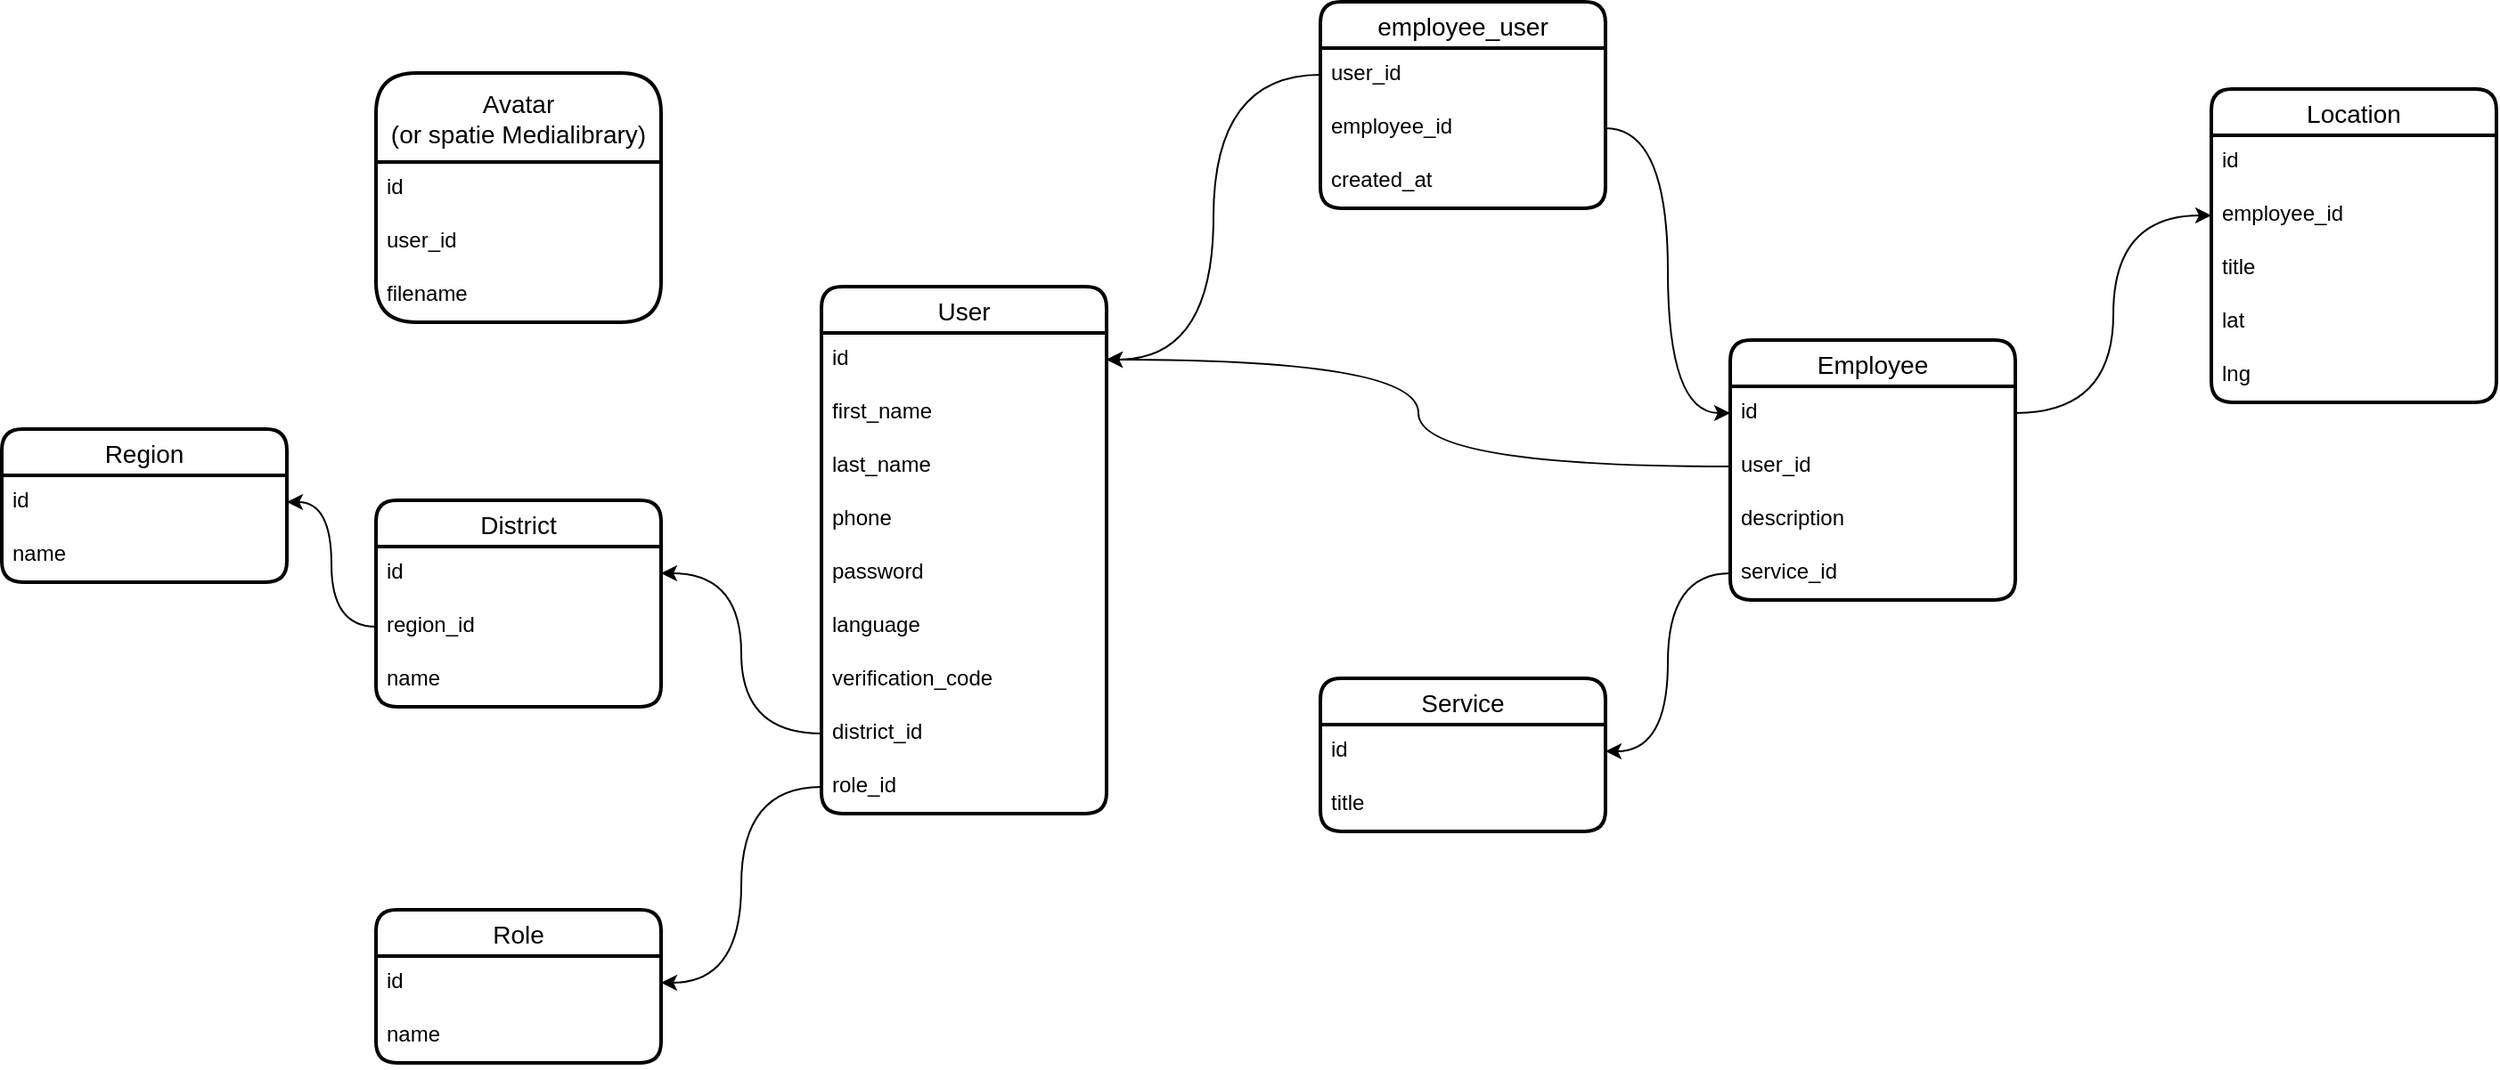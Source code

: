 <mxfile version="22.0.4" type="github">
  <diagram name="Страница — 1" id="2N1QUmSZxT2NIPjGcs7j">
    <mxGraphModel dx="3341" dy="882" grid="1" gridSize="10" guides="1" tooltips="1" connect="1" arrows="1" fold="1" page="1" pageScale="1" pageWidth="827" pageHeight="1169" math="0" shadow="0">
      <root>
        <mxCell id="0" />
        <mxCell id="1" parent="0" />
        <mxCell id="2I3r19eGrK2RQa2vnFou-1" value="User" style="swimlane;fontStyle=0;childLayout=stackLayout;horizontal=1;startSize=26;horizontalStack=0;resizeParent=1;resizeParentMax=0;resizeLast=0;collapsible=1;marginBottom=0;align=center;fontSize=14;strokeWidth=2;rounded=1;shadow=0;glass=0;swimlaneLine=1;" parent="1" vertex="1">
          <mxGeometry x="-1160" y="520" width="160" height="296" as="geometry" />
        </mxCell>
        <mxCell id="2I3r19eGrK2RQa2vnFou-2" value="id" style="text;strokeColor=none;fillColor=none;spacingLeft=4;spacingRight=4;overflow=hidden;rotatable=0;points=[[0,0.5],[1,0.5]];portConstraint=eastwest;fontSize=12;whiteSpace=wrap;html=1;" parent="2I3r19eGrK2RQa2vnFou-1" vertex="1">
          <mxGeometry y="26" width="160" height="30" as="geometry" />
        </mxCell>
        <mxCell id="2I3r19eGrK2RQa2vnFou-3" value="first_name" style="text;strokeColor=none;fillColor=none;spacingLeft=4;spacingRight=4;overflow=hidden;rotatable=0;points=[[0,0.5],[1,0.5]];portConstraint=eastwest;fontSize=12;whiteSpace=wrap;html=1;" parent="2I3r19eGrK2RQa2vnFou-1" vertex="1">
          <mxGeometry y="56" width="160" height="30" as="geometry" />
        </mxCell>
        <mxCell id="lRaPZz0jx-IREIaynewJ-7" value="last_name" style="text;strokeColor=none;fillColor=none;spacingLeft=4;spacingRight=4;overflow=hidden;rotatable=0;points=[[0,0.5],[1,0.5]];portConstraint=eastwest;fontSize=12;whiteSpace=wrap;html=1;" vertex="1" parent="2I3r19eGrK2RQa2vnFou-1">
          <mxGeometry y="86" width="160" height="30" as="geometry" />
        </mxCell>
        <mxCell id="2I3r19eGrK2RQa2vnFou-5" value="phone" style="text;strokeColor=none;fillColor=none;spacingLeft=4;spacingRight=4;overflow=hidden;rotatable=0;points=[[0,0.5],[1,0.5]];portConstraint=eastwest;fontSize=12;whiteSpace=wrap;html=1;" parent="2I3r19eGrK2RQa2vnFou-1" vertex="1">
          <mxGeometry y="116" width="160" height="30" as="geometry" />
        </mxCell>
        <mxCell id="2I3r19eGrK2RQa2vnFou-7" value="password" style="text;strokeColor=none;fillColor=none;spacingLeft=4;spacingRight=4;overflow=hidden;rotatable=0;points=[[0,0.5],[1,0.5]];portConstraint=eastwest;fontSize=12;whiteSpace=wrap;html=1;" parent="2I3r19eGrK2RQa2vnFou-1" vertex="1">
          <mxGeometry y="146" width="160" height="30" as="geometry" />
        </mxCell>
        <mxCell id="lRaPZz0jx-IREIaynewJ-24" value="language" style="text;strokeColor=none;fillColor=none;spacingLeft=4;spacingRight=4;overflow=hidden;rotatable=0;points=[[0,0.5],[1,0.5]];portConstraint=eastwest;fontSize=12;whiteSpace=wrap;html=1;" vertex="1" parent="2I3r19eGrK2RQa2vnFou-1">
          <mxGeometry y="176" width="160" height="30" as="geometry" />
        </mxCell>
        <mxCell id="lRaPZz0jx-IREIaynewJ-1" value="verification_code" style="text;strokeColor=none;fillColor=none;spacingLeft=4;spacingRight=4;overflow=hidden;rotatable=0;points=[[0,0.5],[1,0.5]];portConstraint=eastwest;fontSize=12;whiteSpace=wrap;html=1;" vertex="1" parent="2I3r19eGrK2RQa2vnFou-1">
          <mxGeometry y="206" width="160" height="30" as="geometry" />
        </mxCell>
        <mxCell id="lRaPZz0jx-IREIaynewJ-25" value="district_id" style="text;strokeColor=none;fillColor=none;spacingLeft=4;spacingRight=4;overflow=hidden;rotatable=0;points=[[0,0.5],[1,0.5]];portConstraint=eastwest;fontSize=12;whiteSpace=wrap;html=1;" vertex="1" parent="2I3r19eGrK2RQa2vnFou-1">
          <mxGeometry y="236" width="160" height="30" as="geometry" />
        </mxCell>
        <mxCell id="2I3r19eGrK2RQa2vnFou-8" value="role_id" style="text;strokeColor=none;fillColor=none;spacingLeft=4;spacingRight=4;overflow=hidden;rotatable=0;points=[[0,0.5],[1,0.5]];portConstraint=eastwest;fontSize=12;whiteSpace=wrap;html=1;" parent="2I3r19eGrK2RQa2vnFou-1" vertex="1">
          <mxGeometry y="266" width="160" height="30" as="geometry" />
        </mxCell>
        <mxCell id="2I3r19eGrK2RQa2vnFou-17" value="Service" style="swimlane;fontStyle=0;childLayout=stackLayout;horizontal=1;startSize=26;horizontalStack=0;resizeParent=1;resizeParentMax=0;resizeLast=0;collapsible=1;marginBottom=0;align=center;fontSize=14;strokeWidth=2;rounded=1;shadow=0;glass=0;swimlaneLine=1;" parent="1" vertex="1">
          <mxGeometry x="-880" y="740" width="160" height="86" as="geometry" />
        </mxCell>
        <mxCell id="2I3r19eGrK2RQa2vnFou-18" value="id" style="text;strokeColor=none;fillColor=none;spacingLeft=4;spacingRight=4;overflow=hidden;rotatable=0;points=[[0,0.5],[1,0.5]];portConstraint=eastwest;fontSize=12;whiteSpace=wrap;html=1;" parent="2I3r19eGrK2RQa2vnFou-17" vertex="1">
          <mxGeometry y="26" width="160" height="30" as="geometry" />
        </mxCell>
        <mxCell id="2I3r19eGrK2RQa2vnFou-19" value="title" style="text;strokeColor=none;fillColor=none;spacingLeft=4;spacingRight=4;overflow=hidden;rotatable=0;points=[[0,0.5],[1,0.5]];portConstraint=eastwest;fontSize=12;whiteSpace=wrap;html=1;" parent="2I3r19eGrK2RQa2vnFou-17" vertex="1">
          <mxGeometry y="56" width="160" height="30" as="geometry" />
        </mxCell>
        <mxCell id="lRaPZz0jx-IREIaynewJ-2" value="Role" style="swimlane;fontStyle=0;childLayout=stackLayout;horizontal=1;startSize=26;horizontalStack=0;resizeParent=1;resizeParentMax=0;resizeLast=0;collapsible=1;marginBottom=0;align=center;fontSize=14;strokeWidth=2;rounded=1;shadow=0;glass=0;swimlaneLine=1;" vertex="1" parent="1">
          <mxGeometry x="-1410" y="870" width="160" height="86" as="geometry" />
        </mxCell>
        <mxCell id="lRaPZz0jx-IREIaynewJ-3" value="id" style="text;strokeColor=none;fillColor=none;spacingLeft=4;spacingRight=4;overflow=hidden;rotatable=0;points=[[0,0.5],[1,0.5]];portConstraint=eastwest;fontSize=12;whiteSpace=wrap;html=1;" vertex="1" parent="lRaPZz0jx-IREIaynewJ-2">
          <mxGeometry y="26" width="160" height="30" as="geometry" />
        </mxCell>
        <mxCell id="lRaPZz0jx-IREIaynewJ-4" value="name" style="text;strokeColor=none;fillColor=none;spacingLeft=4;spacingRight=4;overflow=hidden;rotatable=0;points=[[0,0.5],[1,0.5]];portConstraint=eastwest;fontSize=12;whiteSpace=wrap;html=1;" vertex="1" parent="lRaPZz0jx-IREIaynewJ-2">
          <mxGeometry y="56" width="160" height="30" as="geometry" />
        </mxCell>
        <mxCell id="lRaPZz0jx-IREIaynewJ-6" style="edgeStyle=orthogonalEdgeStyle;rounded=0;orthogonalLoop=1;jettySize=auto;html=1;entryX=1;entryY=0.5;entryDx=0;entryDy=0;curved=1;" edge="1" parent="1" source="2I3r19eGrK2RQa2vnFou-8" target="lRaPZz0jx-IREIaynewJ-3">
          <mxGeometry relative="1" as="geometry" />
        </mxCell>
        <mxCell id="lRaPZz0jx-IREIaynewJ-13" value="Region" style="swimlane;fontStyle=0;childLayout=stackLayout;horizontal=1;startSize=26;horizontalStack=0;resizeParent=1;resizeParentMax=0;resizeLast=0;collapsible=1;marginBottom=0;align=center;fontSize=14;strokeWidth=2;rounded=1;shadow=0;glass=0;swimlaneLine=1;" vertex="1" parent="1">
          <mxGeometry x="-1620" y="600" width="160" height="86" as="geometry" />
        </mxCell>
        <mxCell id="lRaPZz0jx-IREIaynewJ-14" value="id" style="text;strokeColor=none;fillColor=none;spacingLeft=4;spacingRight=4;overflow=hidden;rotatable=0;points=[[0,0.5],[1,0.5]];portConstraint=eastwest;fontSize=12;whiteSpace=wrap;html=1;" vertex="1" parent="lRaPZz0jx-IREIaynewJ-13">
          <mxGeometry y="26" width="160" height="30" as="geometry" />
        </mxCell>
        <mxCell id="lRaPZz0jx-IREIaynewJ-15" value="name" style="text;strokeColor=none;fillColor=none;spacingLeft=4;spacingRight=4;overflow=hidden;rotatable=0;points=[[0,0.5],[1,0.5]];portConstraint=eastwest;fontSize=12;whiteSpace=wrap;html=1;" vertex="1" parent="lRaPZz0jx-IREIaynewJ-13">
          <mxGeometry y="56" width="160" height="30" as="geometry" />
        </mxCell>
        <mxCell id="lRaPZz0jx-IREIaynewJ-18" value="District" style="swimlane;fontStyle=0;childLayout=stackLayout;horizontal=1;startSize=26;horizontalStack=0;resizeParent=1;resizeParentMax=0;resizeLast=0;collapsible=1;marginBottom=0;align=center;fontSize=14;strokeWidth=2;rounded=1;shadow=0;glass=0;swimlaneLine=1;" vertex="1" parent="1">
          <mxGeometry x="-1410" y="640" width="160" height="116" as="geometry" />
        </mxCell>
        <mxCell id="lRaPZz0jx-IREIaynewJ-19" value="id" style="text;strokeColor=none;fillColor=none;spacingLeft=4;spacingRight=4;overflow=hidden;rotatable=0;points=[[0,0.5],[1,0.5]];portConstraint=eastwest;fontSize=12;whiteSpace=wrap;html=1;" vertex="1" parent="lRaPZz0jx-IREIaynewJ-18">
          <mxGeometry y="26" width="160" height="30" as="geometry" />
        </mxCell>
        <mxCell id="lRaPZz0jx-IREIaynewJ-20" value="region_id" style="text;strokeColor=none;fillColor=none;spacingLeft=4;spacingRight=4;overflow=hidden;rotatable=0;points=[[0,0.5],[1,0.5]];portConstraint=eastwest;fontSize=12;whiteSpace=wrap;html=1;" vertex="1" parent="lRaPZz0jx-IREIaynewJ-18">
          <mxGeometry y="56" width="160" height="30" as="geometry" />
        </mxCell>
        <mxCell id="lRaPZz0jx-IREIaynewJ-21" value="name" style="text;strokeColor=none;fillColor=none;spacingLeft=4;spacingRight=4;overflow=hidden;rotatable=0;points=[[0,0.5],[1,0.5]];portConstraint=eastwest;fontSize=12;whiteSpace=wrap;html=1;" vertex="1" parent="lRaPZz0jx-IREIaynewJ-18">
          <mxGeometry y="86" width="160" height="30" as="geometry" />
        </mxCell>
        <mxCell id="lRaPZz0jx-IREIaynewJ-23" style="edgeStyle=orthogonalEdgeStyle;rounded=0;orthogonalLoop=1;jettySize=auto;html=1;entryX=1;entryY=0.5;entryDx=0;entryDy=0;curved=1;" edge="1" parent="1" source="lRaPZz0jx-IREIaynewJ-20" target="lRaPZz0jx-IREIaynewJ-14">
          <mxGeometry relative="1" as="geometry" />
        </mxCell>
        <mxCell id="lRaPZz0jx-IREIaynewJ-26" style="edgeStyle=orthogonalEdgeStyle;rounded=0;orthogonalLoop=1;jettySize=auto;html=1;entryX=1;entryY=0.5;entryDx=0;entryDy=0;curved=1;" edge="1" parent="1" source="lRaPZz0jx-IREIaynewJ-25" target="lRaPZz0jx-IREIaynewJ-19">
          <mxGeometry relative="1" as="geometry" />
        </mxCell>
        <mxCell id="lRaPZz0jx-IREIaynewJ-30" value="Location" style="swimlane;fontStyle=0;childLayout=stackLayout;horizontal=1;startSize=26;horizontalStack=0;resizeParent=1;resizeParentMax=0;resizeLast=0;collapsible=1;marginBottom=0;align=center;fontSize=14;strokeWidth=2;rounded=1;shadow=0;glass=0;swimlaneLine=1;" vertex="1" parent="1">
          <mxGeometry x="-380" y="409" width="160" height="176" as="geometry" />
        </mxCell>
        <mxCell id="lRaPZz0jx-IREIaynewJ-31" value="id" style="text;strokeColor=none;fillColor=none;spacingLeft=4;spacingRight=4;overflow=hidden;rotatable=0;points=[[0,0.5],[1,0.5]];portConstraint=eastwest;fontSize=12;whiteSpace=wrap;html=1;" vertex="1" parent="lRaPZz0jx-IREIaynewJ-30">
          <mxGeometry y="26" width="160" height="30" as="geometry" />
        </mxCell>
        <mxCell id="lRaPZz0jx-IREIaynewJ-32" value="employee_id" style="text;strokeColor=none;fillColor=none;spacingLeft=4;spacingRight=4;overflow=hidden;rotatable=0;points=[[0,0.5],[1,0.5]];portConstraint=eastwest;fontSize=12;whiteSpace=wrap;html=1;" vertex="1" parent="lRaPZz0jx-IREIaynewJ-30">
          <mxGeometry y="56" width="160" height="30" as="geometry" />
        </mxCell>
        <mxCell id="lRaPZz0jx-IREIaynewJ-33" value="title" style="text;strokeColor=none;fillColor=none;spacingLeft=4;spacingRight=4;overflow=hidden;rotatable=0;points=[[0,0.5],[1,0.5]];portConstraint=eastwest;fontSize=12;whiteSpace=wrap;html=1;" vertex="1" parent="lRaPZz0jx-IREIaynewJ-30">
          <mxGeometry y="86" width="160" height="30" as="geometry" />
        </mxCell>
        <mxCell id="lRaPZz0jx-IREIaynewJ-34" value="lat" style="text;strokeColor=none;fillColor=none;spacingLeft=4;spacingRight=4;overflow=hidden;rotatable=0;points=[[0,0.5],[1,0.5]];portConstraint=eastwest;fontSize=12;whiteSpace=wrap;html=1;" vertex="1" parent="lRaPZz0jx-IREIaynewJ-30">
          <mxGeometry y="116" width="160" height="30" as="geometry" />
        </mxCell>
        <mxCell id="lRaPZz0jx-IREIaynewJ-35" value="lng" style="text;strokeColor=none;fillColor=none;spacingLeft=4;spacingRight=4;overflow=hidden;rotatable=0;points=[[0,0.5],[1,0.5]];portConstraint=eastwest;fontSize=12;whiteSpace=wrap;html=1;" vertex="1" parent="lRaPZz0jx-IREIaynewJ-30">
          <mxGeometry y="146" width="160" height="30" as="geometry" />
        </mxCell>
        <mxCell id="lRaPZz0jx-IREIaynewJ-37" value="employee_user" style="swimlane;fontStyle=0;childLayout=stackLayout;horizontal=1;startSize=26;horizontalStack=0;resizeParent=1;resizeParentMax=0;resizeLast=0;collapsible=1;marginBottom=0;align=center;fontSize=14;strokeWidth=2;rounded=1;shadow=0;glass=0;swimlaneLine=1;" vertex="1" parent="1">
          <mxGeometry x="-880" y="360" width="160" height="116" as="geometry" />
        </mxCell>
        <mxCell id="lRaPZz0jx-IREIaynewJ-39" value="user_id" style="text;strokeColor=none;fillColor=none;spacingLeft=4;spacingRight=4;overflow=hidden;rotatable=0;points=[[0,0.5],[1,0.5]];portConstraint=eastwest;fontSize=12;whiteSpace=wrap;html=1;" vertex="1" parent="lRaPZz0jx-IREIaynewJ-37">
          <mxGeometry y="26" width="160" height="30" as="geometry" />
        </mxCell>
        <mxCell id="lRaPZz0jx-IREIaynewJ-40" value="employee_id" style="text;strokeColor=none;fillColor=none;spacingLeft=4;spacingRight=4;overflow=hidden;rotatable=0;points=[[0,0.5],[1,0.5]];portConstraint=eastwest;fontSize=12;whiteSpace=wrap;html=1;" vertex="1" parent="lRaPZz0jx-IREIaynewJ-37">
          <mxGeometry y="56" width="160" height="30" as="geometry" />
        </mxCell>
        <mxCell id="lRaPZz0jx-IREIaynewJ-55" value="created_at" style="text;strokeColor=none;fillColor=none;spacingLeft=4;spacingRight=4;overflow=hidden;rotatable=0;points=[[0,0.5],[1,0.5]];portConstraint=eastwest;fontSize=12;whiteSpace=wrap;html=1;" vertex="1" parent="lRaPZz0jx-IREIaynewJ-37">
          <mxGeometry y="86" width="160" height="30" as="geometry" />
        </mxCell>
        <mxCell id="lRaPZz0jx-IREIaynewJ-42" style="edgeStyle=orthogonalEdgeStyle;rounded=0;orthogonalLoop=1;jettySize=auto;html=1;entryX=1;entryY=0.5;entryDx=0;entryDy=0;curved=1;" edge="1" parent="1" source="lRaPZz0jx-IREIaynewJ-39" target="2I3r19eGrK2RQa2vnFou-2">
          <mxGeometry relative="1" as="geometry" />
        </mxCell>
        <mxCell id="lRaPZz0jx-IREIaynewJ-44" value="Employee" style="swimlane;fontStyle=0;childLayout=stackLayout;horizontal=1;startSize=26;horizontalStack=0;resizeParent=1;resizeParentMax=0;resizeLast=0;collapsible=1;marginBottom=0;align=center;fontSize=14;strokeWidth=2;rounded=1;shadow=0;glass=0;swimlaneLine=1;" vertex="1" parent="1">
          <mxGeometry x="-650" y="550" width="160" height="146" as="geometry" />
        </mxCell>
        <mxCell id="lRaPZz0jx-IREIaynewJ-45" value="id" style="text;strokeColor=none;fillColor=none;spacingLeft=4;spacingRight=4;overflow=hidden;rotatable=0;points=[[0,0.5],[1,0.5]];portConstraint=eastwest;fontSize=12;whiteSpace=wrap;html=1;" vertex="1" parent="lRaPZz0jx-IREIaynewJ-44">
          <mxGeometry y="26" width="160" height="30" as="geometry" />
        </mxCell>
        <mxCell id="lRaPZz0jx-IREIaynewJ-46" value="user_id" style="text;strokeColor=none;fillColor=none;spacingLeft=4;spacingRight=4;overflow=hidden;rotatable=0;points=[[0,0.5],[1,0.5]];portConstraint=eastwest;fontSize=12;whiteSpace=wrap;html=1;" vertex="1" parent="lRaPZz0jx-IREIaynewJ-44">
          <mxGeometry y="56" width="160" height="30" as="geometry" />
        </mxCell>
        <mxCell id="lRaPZz0jx-IREIaynewJ-48" value="description" style="text;strokeColor=none;fillColor=none;spacingLeft=4;spacingRight=4;overflow=hidden;rotatable=0;points=[[0,0.5],[1,0.5]];portConstraint=eastwest;fontSize=12;whiteSpace=wrap;html=1;" vertex="1" parent="lRaPZz0jx-IREIaynewJ-44">
          <mxGeometry y="86" width="160" height="30" as="geometry" />
        </mxCell>
        <mxCell id="lRaPZz0jx-IREIaynewJ-47" value="service_id" style="text;strokeColor=none;fillColor=none;spacingLeft=4;spacingRight=4;overflow=hidden;rotatable=0;points=[[0,0.5],[1,0.5]];portConstraint=eastwest;fontSize=12;whiteSpace=wrap;html=1;" vertex="1" parent="lRaPZz0jx-IREIaynewJ-44">
          <mxGeometry y="116" width="160" height="30" as="geometry" />
        </mxCell>
        <mxCell id="lRaPZz0jx-IREIaynewJ-51" style="edgeStyle=orthogonalEdgeStyle;rounded=0;orthogonalLoop=1;jettySize=auto;html=1;entryX=1;entryY=0.5;entryDx=0;entryDy=0;curved=1;" edge="1" parent="1" source="lRaPZz0jx-IREIaynewJ-47" target="2I3r19eGrK2RQa2vnFou-18">
          <mxGeometry relative="1" as="geometry" />
        </mxCell>
        <mxCell id="lRaPZz0jx-IREIaynewJ-52" style="edgeStyle=orthogonalEdgeStyle;rounded=0;orthogonalLoop=1;jettySize=auto;html=1;entryX=0;entryY=0.5;entryDx=0;entryDy=0;curved=1;" edge="1" parent="1" source="lRaPZz0jx-IREIaynewJ-40" target="lRaPZz0jx-IREIaynewJ-45">
          <mxGeometry relative="1" as="geometry" />
        </mxCell>
        <mxCell id="lRaPZz0jx-IREIaynewJ-53" style="edgeStyle=orthogonalEdgeStyle;rounded=0;orthogonalLoop=1;jettySize=auto;html=1;entryX=1;entryY=0.5;entryDx=0;entryDy=0;curved=1;" edge="1" parent="1" source="lRaPZz0jx-IREIaynewJ-46" target="2I3r19eGrK2RQa2vnFou-2">
          <mxGeometry relative="1" as="geometry" />
        </mxCell>
        <mxCell id="lRaPZz0jx-IREIaynewJ-54" style="edgeStyle=orthogonalEdgeStyle;rounded=0;orthogonalLoop=1;jettySize=auto;html=1;entryX=0;entryY=0.5;entryDx=0;entryDy=0;curved=1;" edge="1" parent="1" source="lRaPZz0jx-IREIaynewJ-45" target="lRaPZz0jx-IREIaynewJ-32">
          <mxGeometry relative="1" as="geometry" />
        </mxCell>
        <mxCell id="lRaPZz0jx-IREIaynewJ-56" value="Avatar &#xa;(or spatie Medialibrary)" style="swimlane;fontStyle=0;childLayout=stackLayout;horizontal=1;startSize=50;horizontalStack=0;resizeParent=1;resizeParentMax=0;resizeLast=0;collapsible=1;marginBottom=0;align=center;fontSize=14;strokeWidth=2;rounded=1;shadow=0;glass=0;swimlaneLine=1;" vertex="1" parent="1">
          <mxGeometry x="-1410" y="400" width="160" height="140" as="geometry" />
        </mxCell>
        <mxCell id="lRaPZz0jx-IREIaynewJ-57" value="id" style="text;strokeColor=none;fillColor=none;spacingLeft=4;spacingRight=4;overflow=hidden;rotatable=0;points=[[0,0.5],[1,0.5]];portConstraint=eastwest;fontSize=12;whiteSpace=wrap;html=1;" vertex="1" parent="lRaPZz0jx-IREIaynewJ-56">
          <mxGeometry y="50" width="160" height="30" as="geometry" />
        </mxCell>
        <mxCell id="lRaPZz0jx-IREIaynewJ-58" value="user_id" style="text;strokeColor=none;fillColor=none;spacingLeft=4;spacingRight=4;overflow=hidden;rotatable=0;points=[[0,0.5],[1,0.5]];portConstraint=eastwest;fontSize=12;whiteSpace=wrap;html=1;" vertex="1" parent="lRaPZz0jx-IREIaynewJ-56">
          <mxGeometry y="80" width="160" height="30" as="geometry" />
        </mxCell>
        <mxCell id="lRaPZz0jx-IREIaynewJ-59" value="filename" style="text;strokeColor=none;fillColor=none;spacingLeft=4;spacingRight=4;overflow=hidden;rotatable=0;points=[[0,0.5],[1,0.5]];portConstraint=eastwest;fontSize=12;whiteSpace=wrap;html=1;" vertex="1" parent="lRaPZz0jx-IREIaynewJ-56">
          <mxGeometry y="110" width="160" height="30" as="geometry" />
        </mxCell>
      </root>
    </mxGraphModel>
  </diagram>
</mxfile>
